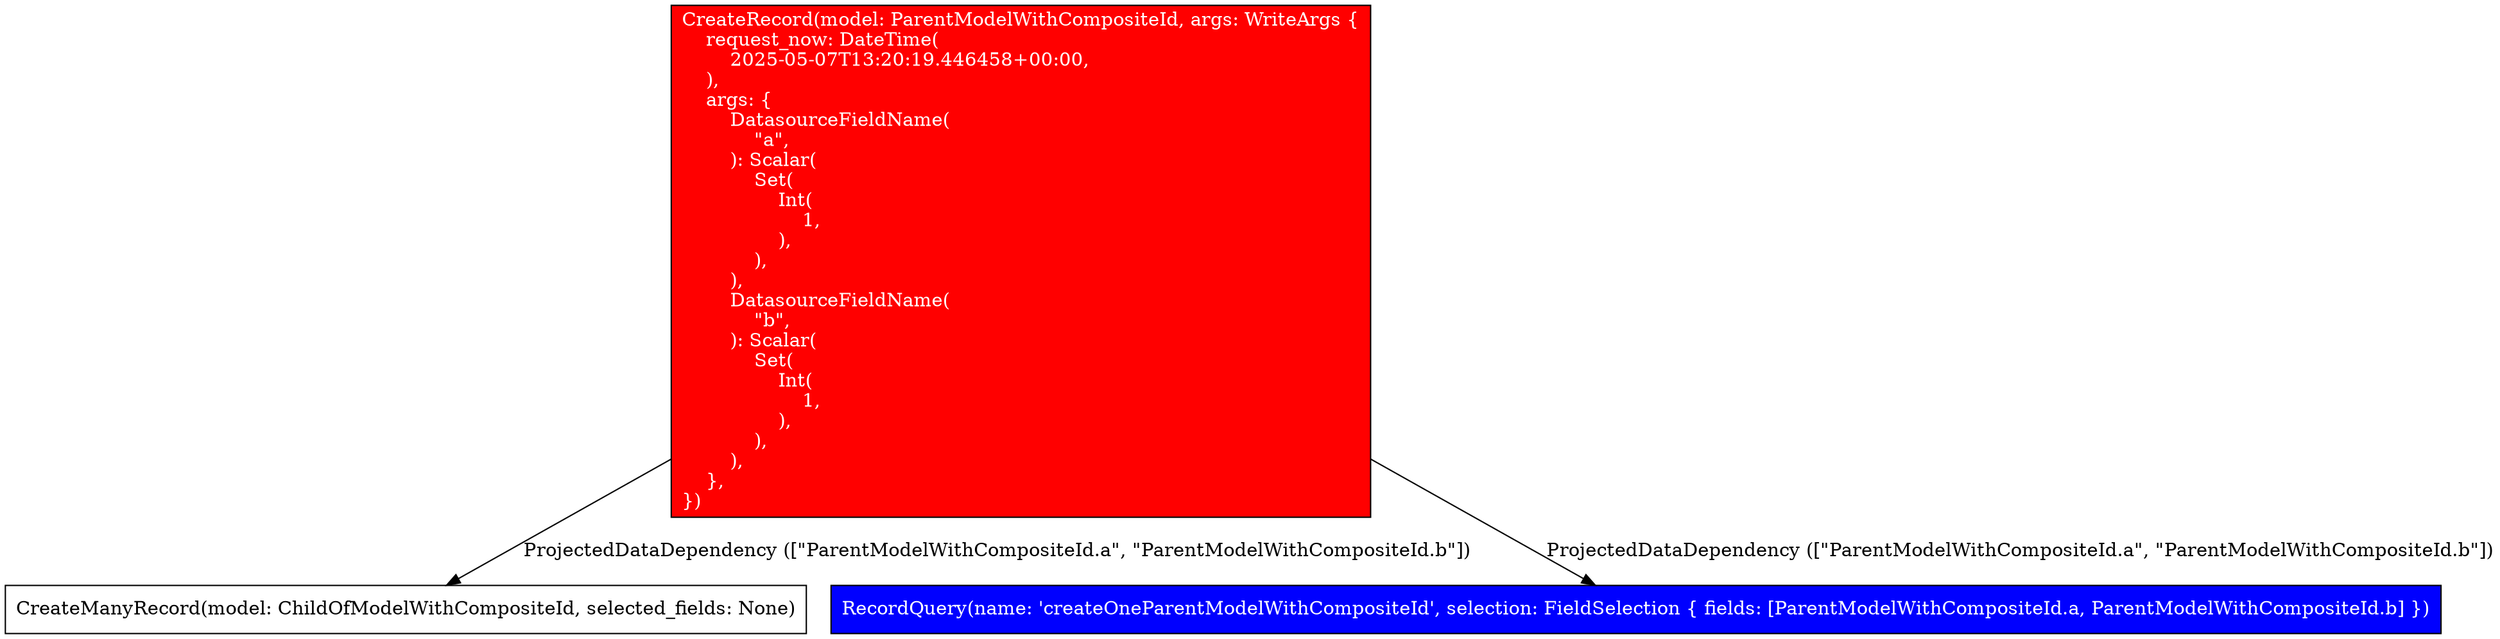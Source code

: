 digraph {
    0 [label="CreateRecord(model: ParentModelWithCompositeId, args: WriteArgs {\l    request_now: DateTime(\l        2025-05-07T13:20:19.446458+00:00,\l    ),\l    args: {\l        DatasourceFieldName(\l            \"a\",\l        ): Scalar(\l            Set(\l                Int(\l                    1,\l                ),\l            ),\l        ),\l        DatasourceFieldName(\l            \"b\",\l        ): Scalar(\l            Set(\l                Int(\l                    1,\l                ),\l            ),\l        ),\l    },\l})\l", fillcolor=red, style=filled, shape=rectangle, fontcolor=white]
    1 [label="CreateManyRecord(model: ChildOfModelWithCompositeId, selected_fields: None)\l", shape=rectangle]
    2 [label="RecordQuery(name: 'createOneParentModelWithCompositeId', selection: FieldSelection { fields: [ParentModelWithCompositeId.a, ParentModelWithCompositeId.b] })\l", fillcolor=blue, style=filled, shape=rectangle, fontcolor=white]
    0 -> 1 [label="ProjectedDataDependency ([\"ParentModelWithCompositeId.a\", \"ParentModelWithCompositeId.b\"])"]
    0 -> 2 [label="ProjectedDataDependency ([\"ParentModelWithCompositeId.a\", \"ParentModelWithCompositeId.b\"])"]
}